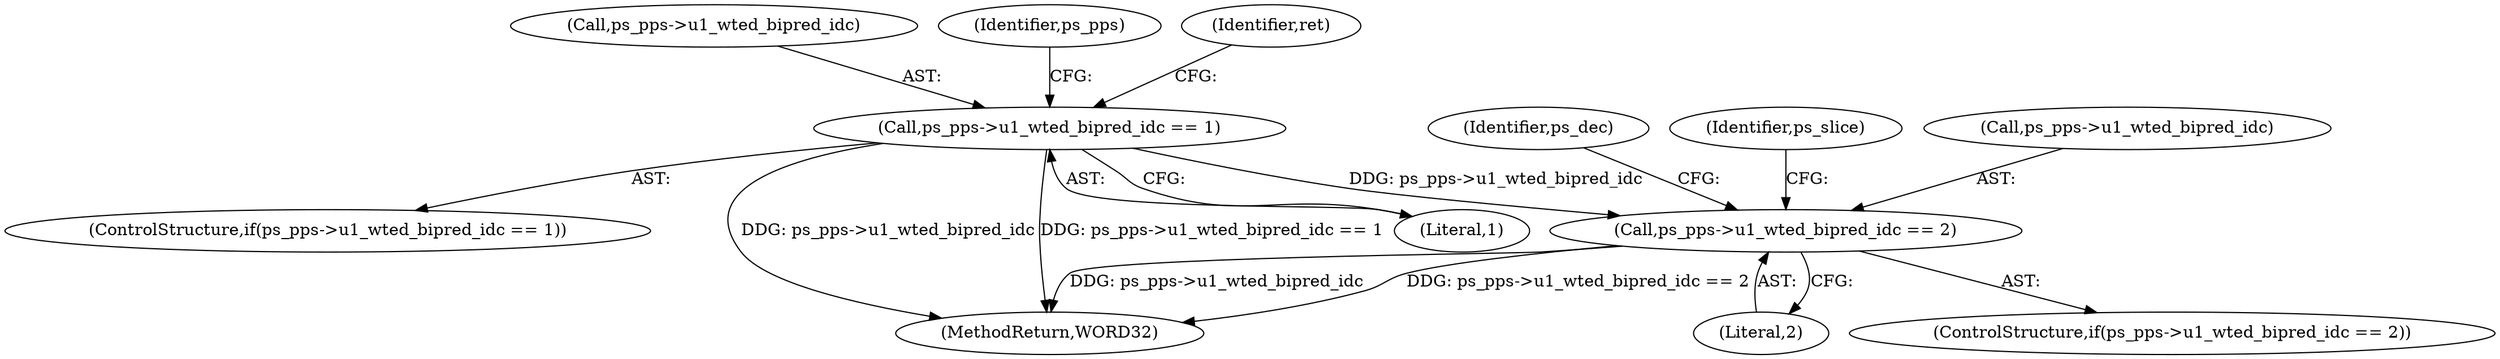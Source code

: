 digraph "0_Android_943323f1d9d3dd5c2634deb26cbe72343ca6b3db_0@pointer" {
"1000864" [label="(Call,ps_pps->u1_wted_bipred_idc == 2)"];
"1000836" [label="(Call,ps_pps->u1_wted_bipred_idc == 1)"];
"1000837" [label="(Call,ps_pps->u1_wted_bipred_idc)"];
"1000836" [label="(Call,ps_pps->u1_wted_bipred_idc == 1)"];
"1000840" [label="(Literal,1)"];
"1001235" [label="(MethodReturn,WORD32)"];
"1000865" [label="(Call,ps_pps->u1_wted_bipred_idc)"];
"1000866" [label="(Identifier,ps_pps)"];
"1000835" [label="(ControlStructure,if(ps_pps->u1_wted_bipred_idc == 1))"];
"1000864" [label="(Call,ps_pps->u1_wted_bipred_idc == 2)"];
"1000863" [label="(ControlStructure,if(ps_pps->u1_wted_bipred_idc == 2))"];
"1000888" [label="(Identifier,ps_dec)"];
"1000843" [label="(Identifier,ret)"];
"1000872" [label="(Identifier,ps_slice)"];
"1000868" [label="(Literal,2)"];
"1000864" -> "1000863"  [label="AST: "];
"1000864" -> "1000868"  [label="CFG: "];
"1000865" -> "1000864"  [label="AST: "];
"1000868" -> "1000864"  [label="AST: "];
"1000872" -> "1000864"  [label="CFG: "];
"1000888" -> "1000864"  [label="CFG: "];
"1000864" -> "1001235"  [label="DDG: ps_pps->u1_wted_bipred_idc"];
"1000864" -> "1001235"  [label="DDG: ps_pps->u1_wted_bipred_idc == 2"];
"1000836" -> "1000864"  [label="DDG: ps_pps->u1_wted_bipred_idc"];
"1000836" -> "1000835"  [label="AST: "];
"1000836" -> "1000840"  [label="CFG: "];
"1000837" -> "1000836"  [label="AST: "];
"1000840" -> "1000836"  [label="AST: "];
"1000843" -> "1000836"  [label="CFG: "];
"1000866" -> "1000836"  [label="CFG: "];
"1000836" -> "1001235"  [label="DDG: ps_pps->u1_wted_bipred_idc == 1"];
"1000836" -> "1001235"  [label="DDG: ps_pps->u1_wted_bipred_idc"];
}
